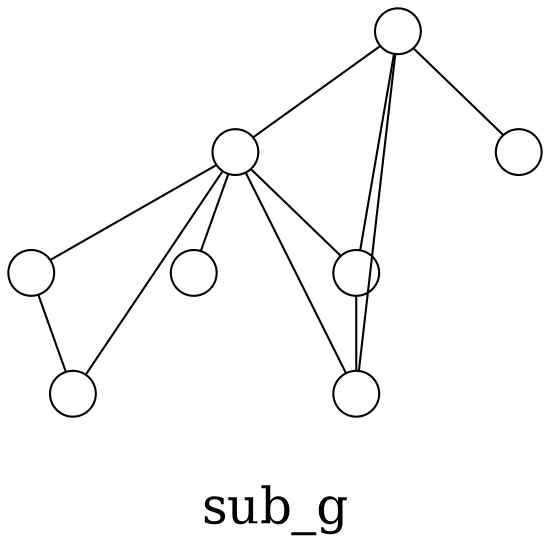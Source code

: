 /*****
sub_g
*****/

graph G {
  graph [splines=false overlap=false]
  node  [shape=ellipse, width=0.3, height=0.3, label=""]
  9 ;
  7 ;
  10 ;
  11 ;
  1424 ;
  1425 ;
  1532 ;
  8 ;
  9 -- 10;
  9 -- 11;
  9 -- 1424;
  9 -- 1425;
  9 -- 1532;
  7 -- 8;
  7 -- 9;
  7 -- 10;
  7 -- 11;
  10 -- 11;
  1424 -- 1425;
  label = "\nsub_g\n";  fontsize=24;
}
